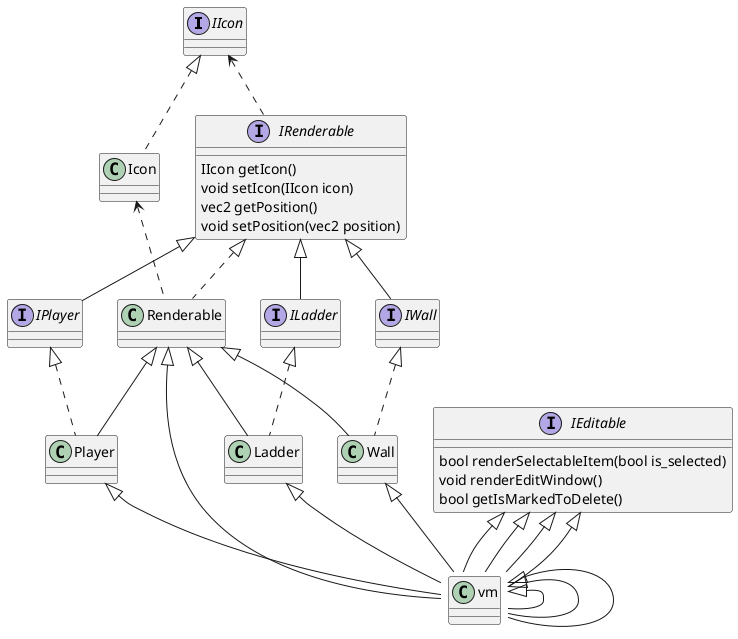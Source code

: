 @startuml "Model classes"
interface IIcon
interface IRenderable
IIcon <.. IRenderable
IRenderable : IIcon getIcon()
IRenderable : void setIcon(IIcon icon)
IRenderable : vec2 getPosition()
IRenderable : void setPosition(vec2 position)
interface IPlayer
IRenderable <|-- IPlayer
interface IWall
IRenderable <|-- IWall
interface ILadder
IRenderable <|-- ILadder

IIcon <|.. Icon

IRenderable <|.. Renderable
Icon <.. Renderable

IPlayer <|.. Player
Renderable <|-- Player

ILadder <|.. Ladder
Renderable <|-- Ladder

IWall <|.. Wall
Renderable <|-- Wall

interface IEditable
IEditable : bool renderSelectableItem(bool is_selected)
IEditable : void renderEditWindow()
IEditable : bool getIsMarkedToDelete()

IEditable <|-- vm::Renderable
Renderable <|-- vm::Renderable

vm::Renderable <|-- vm::Ladder
IEditable <|-- vm::Ladder
Ladder <|-- vm::Ladder

vm::Renderable <|-- vm::Player
IEditable <|-- vm::Player
Player <|-- vm::Player

vm::Renderable <|-- vm::Wall
IEditable <|-- vm::Wall
Wall <|-- vm::Wall


@enduml